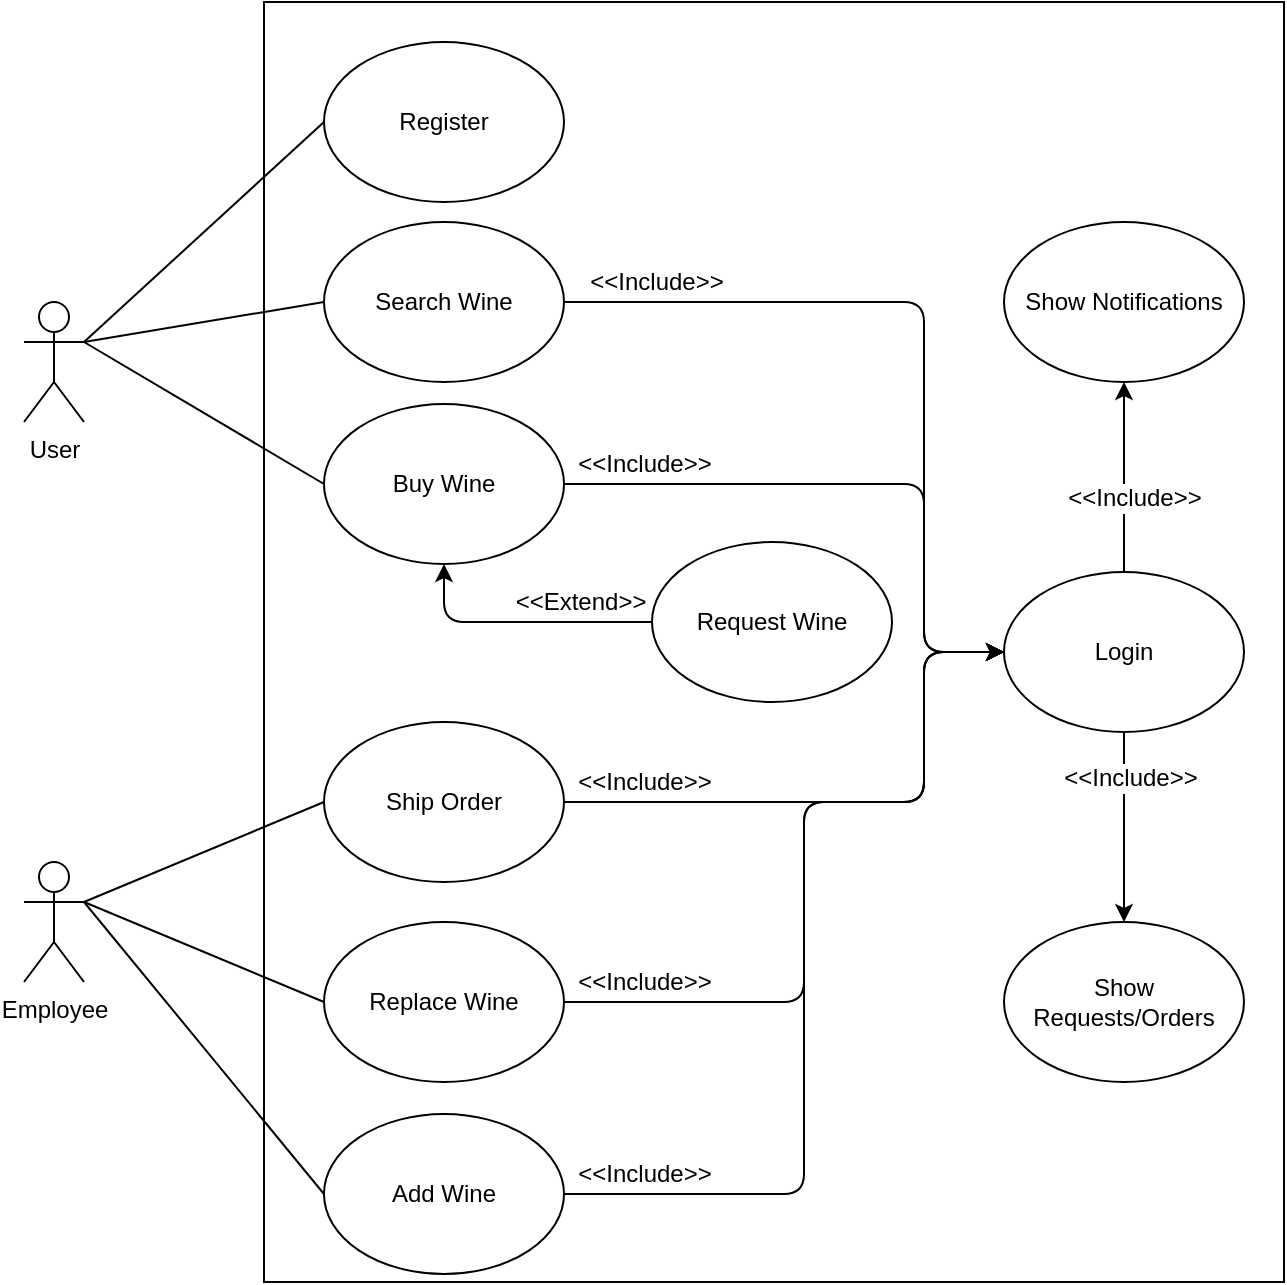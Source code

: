 <mxfile version="12.2.0" type="google" pages="1"><diagram name="Page-1" id="e7e014a7-5840-1c2e-5031-d8a46d1fe8dd"><mxGraphModel dx="1278" dy="548" grid="1" gridSize="10" guides="1" tooltips="1" connect="1" arrows="1" fold="1" page="1" pageScale="1" pageWidth="1169" pageHeight="826" background="#ffffff" math="0" shadow="0"><root><mxCell id="0"/><mxCell id="1" parent="0"/><mxCell id="HozTQNB7nR21_T_tPYeX-42" value="" style="rounded=0;whiteSpace=wrap;html=1;" vertex="1" parent="1"><mxGeometry x="330" y="80" width="510" height="640" as="geometry"/></mxCell><object label="User" setName="asd" id="HozTQNB7nR21_T_tPYeX-43"><mxCell style="shape=umlActor;verticalLabelPosition=bottom;labelBackgroundColor=#ffffff;verticalAlign=top;html=1;outlineConnect=0;" vertex="1" parent="1"><mxGeometry x="210" y="230" width="30" height="60" as="geometry"/></mxCell></object><mxCell id="HozTQNB7nR21_T_tPYeX-45" value="Employee" style="shape=umlActor;verticalLabelPosition=bottom;labelBackgroundColor=#ffffff;verticalAlign=top;html=1;outlineConnect=0;" vertex="1" parent="1"><mxGeometry x="210" y="510" width="30" height="60" as="geometry"/></mxCell><mxCell id="HozTQNB7nR21_T_tPYeX-56" value="Search Wine" style="ellipse;whiteSpace=wrap;html=1;" vertex="1" parent="1"><mxGeometry x="360" y="190" width="120" height="80" as="geometry"/></mxCell><mxCell id="HozTQNB7nR21_T_tPYeX-57" value="Buy Wine" style="ellipse;whiteSpace=wrap;html=1;" vertex="1" parent="1"><mxGeometry x="360" y="281" width="120" height="80" as="geometry"/></mxCell><mxCell id="HozTQNB7nR21_T_tPYeX-71" value="Request Wine" style="ellipse;whiteSpace=wrap;html=1;" vertex="1" parent="1"><mxGeometry x="524" y="350" width="120" height="80" as="geometry"/></mxCell><mxCell id="HozTQNB7nR21_T_tPYeX-58" value="Register" style="ellipse;whiteSpace=wrap;html=1;" vertex="1" parent="1"><mxGeometry x="360" y="100" width="120" height="80" as="geometry"/></mxCell><mxCell id="HozTQNB7nR21_T_tPYeX-59" value="Login" style="ellipse;whiteSpace=wrap;html=1;" vertex="1" parent="1"><mxGeometry x="700" y="365" width="120" height="80" as="geometry"/></mxCell><mxCell id="HozTQNB7nR21_T_tPYeX-65" value="Ship Order" style="ellipse;whiteSpace=wrap;html=1;" vertex="1" parent="1"><mxGeometry x="360" y="440" width="120" height="80" as="geometry"/></mxCell><mxCell id="HozTQNB7nR21_T_tPYeX-78" value="Replace Wine" style="ellipse;whiteSpace=wrap;html=1;" vertex="1" parent="1"><mxGeometry x="360" y="540" width="120" height="80" as="geometry"/></mxCell><mxCell id="HozTQNB7nR21_T_tPYeX-88" value="" style="endArrow=none;html=1;entryX=0;entryY=0.5;entryDx=0;entryDy=0;exitX=1;exitY=0.333;exitDx=0;exitDy=0;exitPerimeter=0;" edge="1" parent="1" source="HozTQNB7nR21_T_tPYeX-43" target="HozTQNB7nR21_T_tPYeX-58"><mxGeometry width="50" height="50" relative="1" as="geometry"><mxPoint x="160" y="650" as="sourcePoint"/><mxPoint x="210" y="600" as="targetPoint"/></mxGeometry></mxCell><mxCell id="HozTQNB7nR21_T_tPYeX-93" value="Add Wine" style="ellipse;whiteSpace=wrap;html=1;" vertex="1" parent="1"><mxGeometry x="360" y="636" width="120" height="80" as="geometry"/></mxCell><mxCell id="HozTQNB7nR21_T_tPYeX-96" value="" style="endArrow=classic;html=1;entryX=0;entryY=0.5;entryDx=0;entryDy=0;exitX=1;exitY=0.5;exitDx=0;exitDy=0;" edge="1" parent="1" source="HozTQNB7nR21_T_tPYeX-93" target="HozTQNB7nR21_T_tPYeX-59"><mxGeometry width="50" height="50" relative="1" as="geometry"><mxPoint x="200" y="790" as="sourcePoint"/><mxPoint x="250" y="740" as="targetPoint"/><Array as="points"><mxPoint x="600" y="676"/><mxPoint x="600" y="480"/><mxPoint x="660" y="480"/><mxPoint x="660" y="450"/><mxPoint x="660" y="405"/></Array></mxGeometry></mxCell><mxCell id="HozTQNB7nR21_T_tPYeX-101" value="&amp;lt;&amp;lt;Include&amp;gt;&amp;gt;" style="text;html=1;resizable=0;points=[];align=center;verticalAlign=middle;labelBackgroundColor=#ffffff;" vertex="1" connectable="0" parent="HozTQNB7nR21_T_tPYeX-96"><mxGeometry x="-0.932" y="1" relative="1" as="geometry"><mxPoint x="23.5" y="-9" as="offset"/></mxGeometry></mxCell><mxCell id="HozTQNB7nR21_T_tPYeX-97" value="" style="endArrow=classic;html=1;entryX=0;entryY=0.5;entryDx=0;entryDy=0;exitX=1;exitY=0.5;exitDx=0;exitDy=0;" edge="1" parent="1" source="HozTQNB7nR21_T_tPYeX-78" target="HozTQNB7nR21_T_tPYeX-59"><mxGeometry width="50" height="50" relative="1" as="geometry"><mxPoint x="490" y="680" as="sourcePoint"/><mxPoint x="710.0" y="415" as="targetPoint"/><Array as="points"><mxPoint x="600" y="580"/><mxPoint x="600" y="480"/><mxPoint x="660" y="480"/><mxPoint x="660" y="450"/><mxPoint x="660" y="405"/></Array></mxGeometry></mxCell><mxCell id="HozTQNB7nR21_T_tPYeX-100" value="&amp;lt;&amp;lt;Include&amp;gt;&amp;gt;" style="text;html=1;resizable=0;points=[];align=center;verticalAlign=middle;labelBackgroundColor=#ffffff;" vertex="1" connectable="0" parent="HozTQNB7nR21_T_tPYeX-97"><mxGeometry x="-0.856" y="-2" relative="1" as="geometry"><mxPoint x="11.5" y="-12" as="offset"/></mxGeometry></mxCell><mxCell id="HozTQNB7nR21_T_tPYeX-98" value="" style="endArrow=classic;html=1;entryX=0;entryY=0.5;entryDx=0;entryDy=0;exitX=1;exitY=0.5;exitDx=0;exitDy=0;" edge="1" parent="1" source="HozTQNB7nR21_T_tPYeX-65" target="HozTQNB7nR21_T_tPYeX-59"><mxGeometry width="50" height="50" relative="1" as="geometry"><mxPoint x="490" y="590" as="sourcePoint"/><mxPoint x="710.0" y="415" as="targetPoint"/><Array as="points"><mxPoint x="660" y="480"/><mxPoint x="660" y="405"/></Array></mxGeometry></mxCell><mxCell id="HozTQNB7nR21_T_tPYeX-99" value="&amp;lt;&amp;lt;Include&amp;gt;&amp;gt;" style="text;html=1;resizable=0;points=[];align=center;verticalAlign=middle;labelBackgroundColor=#ffffff;" vertex="1" connectable="0" parent="HozTQNB7nR21_T_tPYeX-98"><mxGeometry x="-0.875" relative="1" as="geometry"><mxPoint x="21" y="-10" as="offset"/></mxGeometry></mxCell><mxCell id="HozTQNB7nR21_T_tPYeX-102" value="" style="endArrow=classic;html=1;entryX=0;entryY=0.5;entryDx=0;entryDy=0;" edge="1" parent="1" target="HozTQNB7nR21_T_tPYeX-59"><mxGeometry width="50" height="50" relative="1" as="geometry"><mxPoint x="480" y="321" as="sourcePoint"/><mxPoint x="710" y="415.0" as="targetPoint"/><Array as="points"><mxPoint x="660" y="321"/><mxPoint x="660" y="405"/></Array></mxGeometry></mxCell><mxCell id="HozTQNB7nR21_T_tPYeX-103" value="&amp;lt;&amp;lt;Include&amp;gt;&amp;gt;" style="text;html=1;resizable=0;points=[];align=center;verticalAlign=middle;labelBackgroundColor=#ffffff;" vertex="1" connectable="0" parent="HozTQNB7nR21_T_tPYeX-102"><mxGeometry x="-0.875" relative="1" as="geometry"><mxPoint x="21" y="-10" as="offset"/></mxGeometry></mxCell><mxCell id="HozTQNB7nR21_T_tPYeX-104" value="" style="endArrow=classic;html=1;entryX=0;entryY=0.5;entryDx=0;entryDy=0;exitX=1;exitY=0.5;exitDx=0;exitDy=0;" edge="1" parent="1" source="HozTQNB7nR21_T_tPYeX-56" target="HozTQNB7nR21_T_tPYeX-59"><mxGeometry width="50" height="50" relative="1" as="geometry"><mxPoint x="490" y="331" as="sourcePoint"/><mxPoint x="710" y="415.0" as="targetPoint"/><Array as="points"><mxPoint x="660" y="230"/><mxPoint x="660" y="405"/></Array></mxGeometry></mxCell><mxCell id="HozTQNB7nR21_T_tPYeX-105" value="&amp;lt;&amp;lt;Include&amp;gt;&amp;gt;" style="text;html=1;resizable=0;points=[];align=center;verticalAlign=middle;labelBackgroundColor=#ffffff;" vertex="1" connectable="0" parent="HozTQNB7nR21_T_tPYeX-104"><mxGeometry x="-0.875" relative="1" as="geometry"><mxPoint x="21" y="-10" as="offset"/></mxGeometry></mxCell><mxCell id="HozTQNB7nR21_T_tPYeX-108" value="" style="endArrow=classic;html=1;entryX=0.5;entryY=1;entryDx=0;entryDy=0;exitX=0;exitY=0.5;exitDx=0;exitDy=0;" edge="1" parent="1" source="HozTQNB7nR21_T_tPYeX-71" target="HozTQNB7nR21_T_tPYeX-57"><mxGeometry width="50" height="50" relative="1" as="geometry"><mxPoint x="280" y="740" as="sourcePoint"/><mxPoint x="480" y="321" as="targetPoint"/><Array as="points"><mxPoint x="420" y="390"/></Array></mxGeometry></mxCell><mxCell id="HozTQNB7nR21_T_tPYeX-109" value="&amp;lt;&amp;lt;Extend&amp;gt;&amp;gt;" style="text;html=1;resizable=0;points=[];align=center;verticalAlign=middle;labelBackgroundColor=#ffffff;" vertex="1" connectable="0" parent="HozTQNB7nR21_T_tPYeX-108"><mxGeometry x="-0.173" y="2" relative="1" as="geometry"><mxPoint x="19" y="-12" as="offset"/></mxGeometry></mxCell><mxCell id="HozTQNB7nR21_T_tPYeX-110" value="" style="endArrow=none;html=1;entryX=0;entryY=0.5;entryDx=0;entryDy=0;exitX=1;exitY=0.333;exitDx=0;exitDy=0;exitPerimeter=0;" edge="1" parent="1" source="HozTQNB7nR21_T_tPYeX-43" target="HozTQNB7nR21_T_tPYeX-56"><mxGeometry width="50" height="50" relative="1" as="geometry"><mxPoint x="250.0" y="260" as="sourcePoint"/><mxPoint x="370.0" y="150" as="targetPoint"/></mxGeometry></mxCell><mxCell id="HozTQNB7nR21_T_tPYeX-111" value="" style="endArrow=none;html=1;entryX=0;entryY=0.5;entryDx=0;entryDy=0;" edge="1" parent="1" target="HozTQNB7nR21_T_tPYeX-57"><mxGeometry width="50" height="50" relative="1" as="geometry"><mxPoint x="240" y="250" as="sourcePoint"/><mxPoint x="380.0" y="160" as="targetPoint"/></mxGeometry></mxCell><mxCell id="HozTQNB7nR21_T_tPYeX-113" value="" style="endArrow=none;html=1;entryX=0;entryY=0.5;entryDx=0;entryDy=0;exitX=1;exitY=0.333;exitDx=0;exitDy=0;exitPerimeter=0;" edge="1" parent="1" source="HozTQNB7nR21_T_tPYeX-45" target="HozTQNB7nR21_T_tPYeX-65"><mxGeometry width="50" height="50" relative="1" as="geometry"><mxPoint x="250.0" y="260" as="sourcePoint"/><mxPoint x="370.0" y="331" as="targetPoint"/></mxGeometry></mxCell><mxCell id="HozTQNB7nR21_T_tPYeX-114" value="" style="endArrow=none;html=1;entryX=0;entryY=0.5;entryDx=0;entryDy=0;exitX=1;exitY=0.333;exitDx=0;exitDy=0;exitPerimeter=0;" edge="1" parent="1" source="HozTQNB7nR21_T_tPYeX-45" target="HozTQNB7nR21_T_tPYeX-78"><mxGeometry width="50" height="50" relative="1" as="geometry"><mxPoint x="250.0" y="540" as="sourcePoint"/><mxPoint x="370.0" y="500" as="targetPoint"/></mxGeometry></mxCell><mxCell id="HozTQNB7nR21_T_tPYeX-115" value="" style="endArrow=none;html=1;entryX=0;entryY=0.5;entryDx=0;entryDy=0;" edge="1" parent="1" target="HozTQNB7nR21_T_tPYeX-93"><mxGeometry width="50" height="50" relative="1" as="geometry"><mxPoint x="240" y="530" as="sourcePoint"/><mxPoint x="370" y="590" as="targetPoint"/></mxGeometry></mxCell><mxCell id="HozTQNB7nR21_T_tPYeX-116" value="Show Requests/Orders" style="ellipse;whiteSpace=wrap;html=1;" vertex="1" parent="1"><mxGeometry x="700" y="540" width="120" height="80" as="geometry"/></mxCell><mxCell id="HozTQNB7nR21_T_tPYeX-120" value="" style="endArrow=classic;html=1;exitX=0.5;exitY=1;exitDx=0;exitDy=0;entryX=0.5;entryY=0;entryDx=0;entryDy=0;" edge="1" parent="1" source="HozTQNB7nR21_T_tPYeX-59" target="HozTQNB7nR21_T_tPYeX-116"><mxGeometry width="50" height="50" relative="1" as="geometry"><mxPoint x="490" y="590" as="sourcePoint"/><mxPoint x="720" y="590" as="targetPoint"/></mxGeometry></mxCell><mxCell id="HozTQNB7nR21_T_tPYeX-121" value="&amp;lt;&amp;lt;Include&amp;gt;&amp;gt;" style="text;html=1;resizable=0;points=[];align=center;verticalAlign=middle;labelBackgroundColor=#ffffff;" vertex="1" connectable="0" parent="HozTQNB7nR21_T_tPYeX-120"><mxGeometry x="-0.424" y="-1" relative="1" as="geometry"><mxPoint x="4" y="-5" as="offset"/></mxGeometry></mxCell><mxCell id="HozTQNB7nR21_T_tPYeX-123" value="Show Notifications" style="ellipse;whiteSpace=wrap;html=1;" vertex="1" parent="1"><mxGeometry x="700" y="190" width="120" height="80" as="geometry"/></mxCell><mxCell id="HozTQNB7nR21_T_tPYeX-124" value="" style="endArrow=classic;html=1;exitX=0.5;exitY=0;exitDx=0;exitDy=0;" edge="1" parent="1" source="HozTQNB7nR21_T_tPYeX-59" target="HozTQNB7nR21_T_tPYeX-123"><mxGeometry width="50" height="50" relative="1" as="geometry"><mxPoint x="760" y="360" as="sourcePoint"/><mxPoint x="770" y="550" as="targetPoint"/></mxGeometry></mxCell><mxCell id="HozTQNB7nR21_T_tPYeX-125" value="&amp;lt;&amp;lt;Include&amp;gt;&amp;gt;" style="text;html=1;resizable=0;points=[];align=center;verticalAlign=middle;labelBackgroundColor=#ffffff;" vertex="1" connectable="0" parent="HozTQNB7nR21_T_tPYeX-124"><mxGeometry x="-0.424" y="-1" relative="1" as="geometry"><mxPoint x="4" y="-10" as="offset"/></mxGeometry></mxCell></root></mxGraphModel></diagram></mxfile>